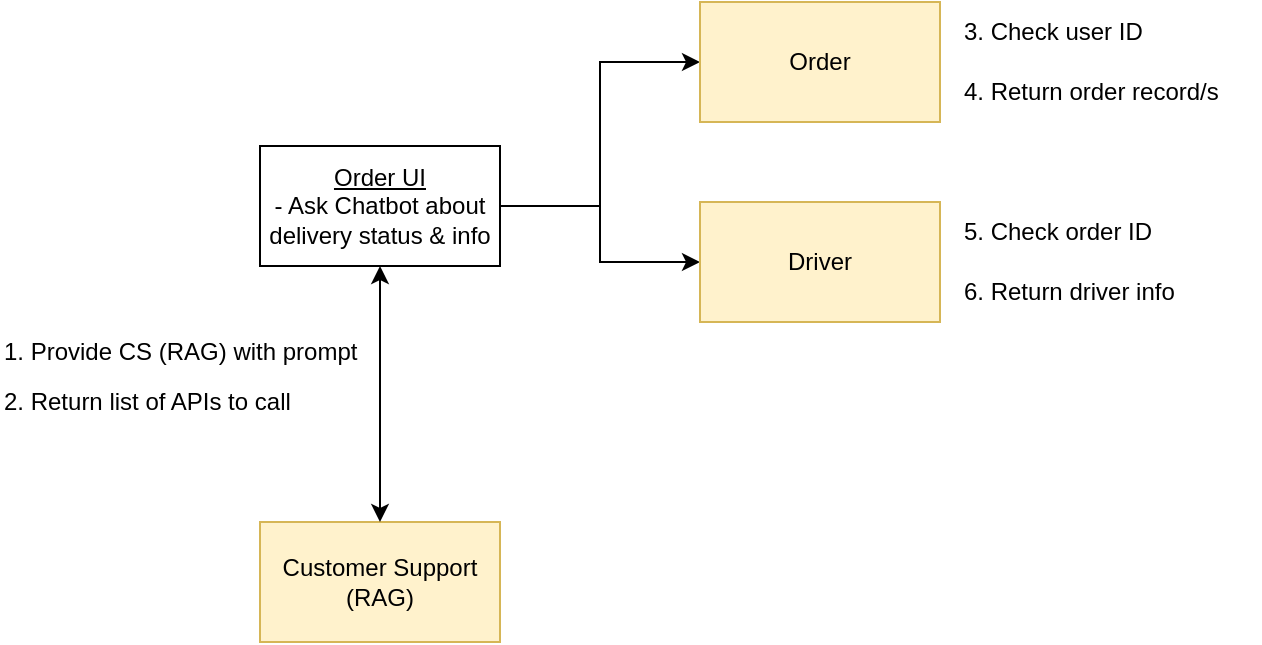 <?xml version="1.0" encoding="UTF-8"?>
<mxfile version="26.0.14">
  <diagram name="Page-1" id="SBVT8DD8Xot-n1D4VR2F">
    <mxGraphModel dx="794" dy="458" grid="1" gridSize="10" guides="1" tooltips="1" connect="1" arrows="1" fold="1" page="1" pageScale="1" pageWidth="850" pageHeight="1100" math="0" shadow="0">
      <root>
        <mxCell id="0" />
        <mxCell id="1" parent="0" />
        <mxCell id="stT4DG-q1289ncHPhN-0-3" style="edgeStyle=orthogonalEdgeStyle;rounded=0;orthogonalLoop=1;jettySize=auto;html=1;exitX=1;exitY=0.5;exitDx=0;exitDy=0;entryX=0;entryY=0.5;entryDx=0;entryDy=0;" parent="1" source="-8u4ou603Z0xN7fmYHnL-1" target="-8u4ou603Z0xN7fmYHnL-4" edge="1">
          <mxGeometry relative="1" as="geometry" />
        </mxCell>
        <mxCell id="stT4DG-q1289ncHPhN-0-4" style="edgeStyle=orthogonalEdgeStyle;rounded=0;orthogonalLoop=1;jettySize=auto;html=1;exitX=1;exitY=0.5;exitDx=0;exitDy=0;entryX=0;entryY=0.5;entryDx=0;entryDy=0;" parent="1" source="-8u4ou603Z0xN7fmYHnL-1" target="-8u4ou603Z0xN7fmYHnL-5" edge="1">
          <mxGeometry relative="1" as="geometry" />
        </mxCell>
        <mxCell id="-8u4ou603Z0xN7fmYHnL-1" value="&lt;u&gt;&lt;span style=&quot;background-color: transparent; color: light-dark(rgb(0, 0, 0), rgb(255, 255, 255));&quot;&gt;Order UI&lt;/span&gt;&lt;br&gt;&lt;/u&gt;&lt;span style=&quot;background-color: transparent; color: light-dark(rgb(0, 0, 0), rgb(255, 255, 255));&quot;&gt;- Ask Chatbot about delivery status &amp;amp; info&lt;/span&gt;" style="rounded=0;whiteSpace=wrap;html=1;align=center;" parent="1" vertex="1">
          <mxGeometry x="250" y="172" width="120" height="60" as="geometry" />
        </mxCell>
        <mxCell id="-8u4ou603Z0xN7fmYHnL-8" style="edgeStyle=orthogonalEdgeStyle;rounded=0;orthogonalLoop=1;jettySize=auto;html=1;exitX=0;exitY=0.5;exitDx=0;exitDy=0;entryX=0;entryY=0.5;entryDx=0;entryDy=0;" parent="1" source="-8u4ou603Z0xN7fmYHnL-2" target="-8u4ou603Z0xN7fmYHnL-2" edge="1">
          <mxGeometry relative="1" as="geometry" />
        </mxCell>
        <mxCell id="-8u4ou603Z0xN7fmYHnL-2" value="Customer Support (RAG)" style="rounded=0;whiteSpace=wrap;html=1;fillColor=#fff2cc;strokeColor=#d6b656;" parent="1" vertex="1">
          <mxGeometry x="250" y="360" width="120" height="60" as="geometry" />
        </mxCell>
        <mxCell id="-8u4ou603Z0xN7fmYHnL-3" value="" style="endArrow=classic;startArrow=classic;html=1;rounded=0;exitX=0.5;exitY=0;exitDx=0;exitDy=0;" parent="1" source="-8u4ou603Z0xN7fmYHnL-2" edge="1">
          <mxGeometry width="50" height="50" relative="1" as="geometry">
            <mxPoint x="260" y="282" as="sourcePoint" />
            <mxPoint x="310" y="232" as="targetPoint" />
          </mxGeometry>
        </mxCell>
        <mxCell id="-8u4ou603Z0xN7fmYHnL-4" value="Order" style="rounded=0;whiteSpace=wrap;html=1;fillColor=#fff2cc;strokeColor=#d6b656;" parent="1" vertex="1">
          <mxGeometry x="470" y="100" width="120" height="60" as="geometry" />
        </mxCell>
        <mxCell id="-8u4ou603Z0xN7fmYHnL-5" value="Driver" style="rounded=0;whiteSpace=wrap;html=1;fillColor=#fff2cc;strokeColor=#d6b656;" parent="1" vertex="1">
          <mxGeometry x="470" y="200" width="120" height="60" as="geometry" />
        </mxCell>
        <mxCell id="-8u4ou603Z0xN7fmYHnL-17" value="&lt;span style=&quot;background-color: transparent; color: light-dark(rgb(0, 0, 0), rgb(255, 255, 255));&quot;&gt;1. Provide CS (RAG) with prompt&lt;/span&gt;" style="text;html=1;align=left;verticalAlign=middle;resizable=0;points=[];autosize=1;strokeColor=none;fillColor=none;" parent="1" vertex="1">
          <mxGeometry x="120" y="260" width="200" height="30" as="geometry" />
        </mxCell>
        <mxCell id="-8u4ou603Z0xN7fmYHnL-19" value="3. Check user ID" style="text;html=1;align=left;verticalAlign=middle;resizable=0;points=[];autosize=1;strokeColor=none;fillColor=none;" parent="1" vertex="1">
          <mxGeometry x="600" y="100" width="110" height="30" as="geometry" />
        </mxCell>
        <mxCell id="-8u4ou603Z0xN7fmYHnL-26" value="4. Return order record/s" style="text;html=1;align=left;verticalAlign=middle;resizable=0;points=[];autosize=1;strokeColor=none;fillColor=none;" parent="1" vertex="1">
          <mxGeometry x="600" y="130" width="150" height="30" as="geometry" />
        </mxCell>
        <mxCell id="-8u4ou603Z0xN7fmYHnL-27" value="5. Check order ID" style="text;html=1;align=left;verticalAlign=middle;resizable=0;points=[];autosize=1;strokeColor=none;fillColor=none;" parent="1" vertex="1">
          <mxGeometry x="600" y="200" width="120" height="30" as="geometry" />
        </mxCell>
        <mxCell id="-8u4ou603Z0xN7fmYHnL-28" value="6. Return driver info" style="text;html=1;align=left;verticalAlign=middle;resizable=0;points=[];autosize=1;strokeColor=none;fillColor=none;" parent="1" vertex="1">
          <mxGeometry x="600" y="230" width="130" height="30" as="geometry" />
        </mxCell>
        <mxCell id="-8u4ou603Z0xN7fmYHnL-31" value="&lt;span style=&quot;background-color: transparent; color: light-dark(rgb(0, 0, 0), rgb(255, 255, 255));&quot;&gt;2. Return list of APIs to call&lt;/span&gt;" style="text;html=1;align=left;verticalAlign=middle;resizable=0;points=[];autosize=1;strokeColor=none;fillColor=none;" parent="1" vertex="1">
          <mxGeometry x="120" y="285" width="170" height="30" as="geometry" />
        </mxCell>
      </root>
    </mxGraphModel>
  </diagram>
</mxfile>
